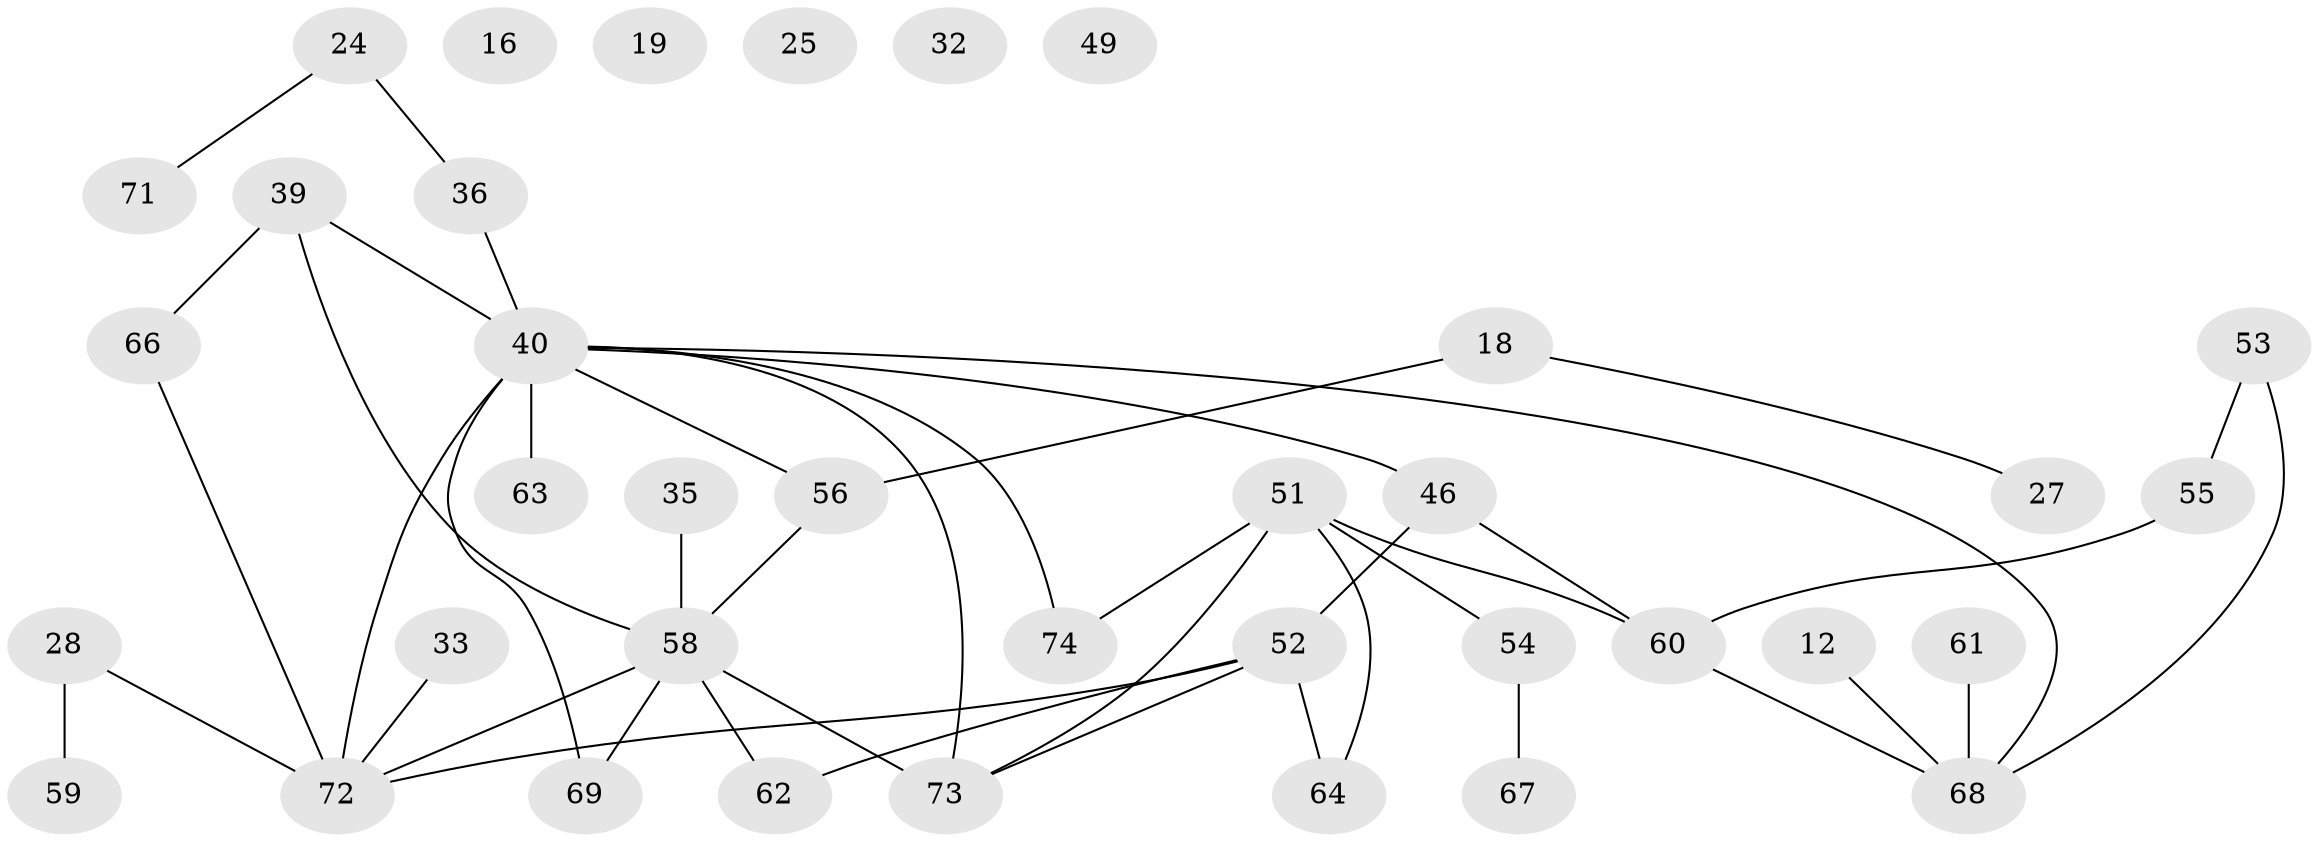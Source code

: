 // original degree distribution, {2: 0.3783783783783784, 3: 0.24324324324324326, 4: 0.10810810810810811, 1: 0.16216216216216217, 0: 0.06756756756756757, 6: 0.013513513513513514, 9: 0.013513513513513514, 7: 0.013513513513513514}
// Generated by graph-tools (version 1.1) at 2025/39/03/09/25 04:39:42]
// undirected, 37 vertices, 44 edges
graph export_dot {
graph [start="1"]
  node [color=gray90,style=filled];
  12;
  16;
  18;
  19;
  24;
  25;
  27;
  28;
  32;
  33;
  35;
  36;
  39 [super="+8"];
  40 [super="+30+21+31"];
  46 [super="+10+29+26"];
  49;
  51 [super="+37"];
  52 [super="+45"];
  53;
  54 [super="+48"];
  55;
  56;
  58 [super="+57"];
  59;
  60 [super="+4"];
  61;
  62;
  63;
  64;
  66;
  67;
  68 [super="+50+9"];
  69;
  71;
  72 [super="+13+47+65"];
  73 [super="+22+42+70"];
  74;
  12 -- 68;
  18 -- 27;
  18 -- 56;
  24 -- 36;
  24 -- 71;
  28 -- 59;
  28 -- 72;
  33 -- 72;
  35 -- 58;
  36 -- 40;
  39 -- 58 [weight=2];
  39 -- 66;
  39 -- 40 [weight=2];
  40 -- 56 [weight=2];
  40 -- 69;
  40 -- 63 [weight=2];
  40 -- 74;
  40 -- 72 [weight=3];
  40 -- 73 [weight=2];
  40 -- 68;
  40 -- 46;
  46 -- 60;
  46 -- 52;
  51 -- 74;
  51 -- 73;
  51 -- 64;
  51 -- 60;
  51 -- 54;
  52 -- 62;
  52 -- 64;
  52 -- 73;
  52 -- 72;
  53 -- 55;
  53 -- 68;
  54 -- 67;
  55 -- 60;
  56 -- 58;
  58 -- 69;
  58 -- 73;
  58 -- 72;
  58 -- 62;
  60 -- 68;
  61 -- 68;
  66 -- 72;
}
